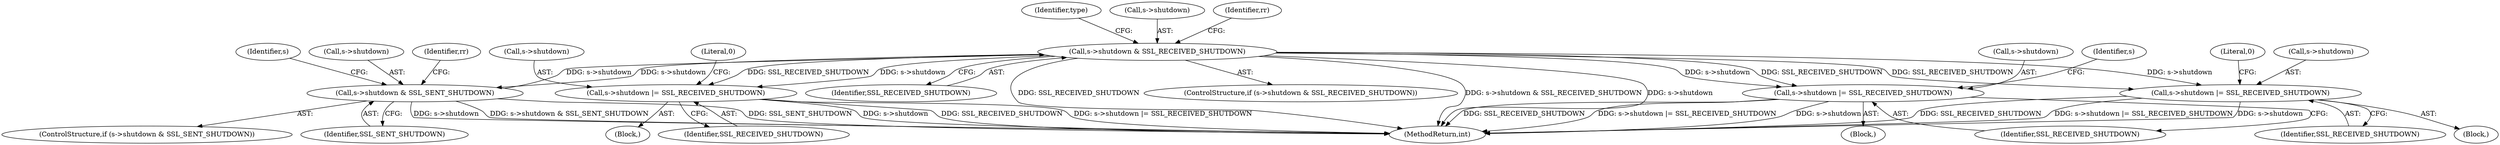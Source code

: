 digraph "0_openssl_e9bbefbf0f24c57645e7ad6a5a71ae649d18ac8e@pointer" {
"1000476" [label="(Call,s->shutdown & SSL_RECEIVED_SHUTDOWN)"];
"1001398" [label="(Call,s->shutdown & SSL_SENT_SHUTDOWN)"];
"1000476" [label="(Call,s->shutdown & SSL_RECEIVED_SHUTDOWN)"];
"1000639" [label="(Call,s->shutdown |= SSL_RECEIVED_SHUTDOWN)"];
"1001283" [label="(Call,s->shutdown |= SSL_RECEIVED_SHUTDOWN)"];
"1001371" [label="(Call,s->shutdown |= SSL_RECEIVED_SHUTDOWN)"];
"1000496" [label="(Identifier,type)"];
"1001372" [label="(Call,s->shutdown)"];
"1000476" [label="(Call,s->shutdown & SSL_RECEIVED_SHUTDOWN)"];
"1000638" [label="(Block,)"];
"1000645" [label="(Literal,0)"];
"1000477" [label="(Call,s->shutdown)"];
"1001252" [label="(Block,)"];
"1001397" [label="(ControlStructure,if (s->shutdown & SSL_SENT_SHUTDOWN))"];
"1001342" [label="(Block,)"];
"1001371" [label="(Call,s->shutdown |= SSL_RECEIVED_SHUTDOWN)"];
"1001419" [label="(Identifier,rr)"];
"1001406" [label="(Identifier,s)"];
"1000475" [label="(ControlStructure,if (s->shutdown & SSL_RECEIVED_SHUTDOWN))"];
"1000640" [label="(Call,s->shutdown)"];
"1001819" [label="(MethodReturn,int)"];
"1000480" [label="(Identifier,SSL_RECEIVED_SHUTDOWN)"];
"1000639" [label="(Call,s->shutdown |= SSL_RECEIVED_SHUTDOWN)"];
"1001289" [label="(Literal,0)"];
"1001378" [label="(Identifier,s)"];
"1001375" [label="(Identifier,SSL_RECEIVED_SHUTDOWN)"];
"1001399" [label="(Call,s->shutdown)"];
"1001402" [label="(Identifier,SSL_SENT_SHUTDOWN)"];
"1000484" [label="(Identifier,rr)"];
"1001287" [label="(Identifier,SSL_RECEIVED_SHUTDOWN)"];
"1001284" [label="(Call,s->shutdown)"];
"1001283" [label="(Call,s->shutdown |= SSL_RECEIVED_SHUTDOWN)"];
"1001398" [label="(Call,s->shutdown & SSL_SENT_SHUTDOWN)"];
"1000643" [label="(Identifier,SSL_RECEIVED_SHUTDOWN)"];
"1000476" -> "1000475"  [label="AST: "];
"1000476" -> "1000480"  [label="CFG: "];
"1000477" -> "1000476"  [label="AST: "];
"1000480" -> "1000476"  [label="AST: "];
"1000484" -> "1000476"  [label="CFG: "];
"1000496" -> "1000476"  [label="CFG: "];
"1000476" -> "1001819"  [label="DDG: s->shutdown & SSL_RECEIVED_SHUTDOWN"];
"1000476" -> "1001819"  [label="DDG: s->shutdown"];
"1000476" -> "1001819"  [label="DDG: SSL_RECEIVED_SHUTDOWN"];
"1001398" -> "1000476"  [label="DDG: s->shutdown"];
"1000476" -> "1000639"  [label="DDG: s->shutdown"];
"1000476" -> "1000639"  [label="DDG: SSL_RECEIVED_SHUTDOWN"];
"1000476" -> "1001283"  [label="DDG: s->shutdown"];
"1000476" -> "1001283"  [label="DDG: SSL_RECEIVED_SHUTDOWN"];
"1000476" -> "1001371"  [label="DDG: s->shutdown"];
"1000476" -> "1001371"  [label="DDG: SSL_RECEIVED_SHUTDOWN"];
"1000476" -> "1001398"  [label="DDG: s->shutdown"];
"1001398" -> "1001397"  [label="AST: "];
"1001398" -> "1001402"  [label="CFG: "];
"1001399" -> "1001398"  [label="AST: "];
"1001402" -> "1001398"  [label="AST: "];
"1001406" -> "1001398"  [label="CFG: "];
"1001419" -> "1001398"  [label="CFG: "];
"1001398" -> "1001819"  [label="DDG: s->shutdown & SSL_SENT_SHUTDOWN"];
"1001398" -> "1001819"  [label="DDG: SSL_SENT_SHUTDOWN"];
"1001398" -> "1001819"  [label="DDG: s->shutdown"];
"1000639" -> "1000638"  [label="AST: "];
"1000639" -> "1000643"  [label="CFG: "];
"1000640" -> "1000639"  [label="AST: "];
"1000643" -> "1000639"  [label="AST: "];
"1000645" -> "1000639"  [label="CFG: "];
"1000639" -> "1001819"  [label="DDG: SSL_RECEIVED_SHUTDOWN"];
"1000639" -> "1001819"  [label="DDG: s->shutdown |= SSL_RECEIVED_SHUTDOWN"];
"1000639" -> "1001819"  [label="DDG: s->shutdown"];
"1001283" -> "1001252"  [label="AST: "];
"1001283" -> "1001287"  [label="CFG: "];
"1001284" -> "1001283"  [label="AST: "];
"1001287" -> "1001283"  [label="AST: "];
"1001289" -> "1001283"  [label="CFG: "];
"1001283" -> "1001819"  [label="DDG: s->shutdown |= SSL_RECEIVED_SHUTDOWN"];
"1001283" -> "1001819"  [label="DDG: s->shutdown"];
"1001283" -> "1001819"  [label="DDG: SSL_RECEIVED_SHUTDOWN"];
"1001371" -> "1001342"  [label="AST: "];
"1001371" -> "1001375"  [label="CFG: "];
"1001372" -> "1001371"  [label="AST: "];
"1001375" -> "1001371"  [label="AST: "];
"1001378" -> "1001371"  [label="CFG: "];
"1001371" -> "1001819"  [label="DDG: s->shutdown |= SSL_RECEIVED_SHUTDOWN"];
"1001371" -> "1001819"  [label="DDG: s->shutdown"];
"1001371" -> "1001819"  [label="DDG: SSL_RECEIVED_SHUTDOWN"];
}
